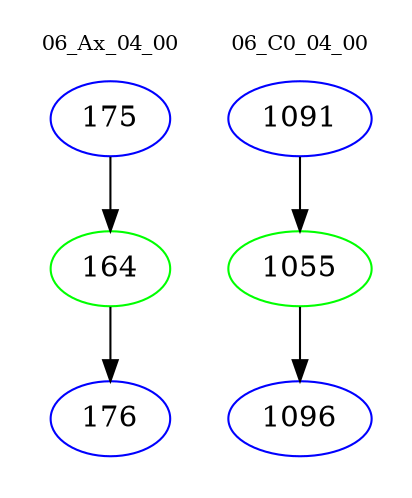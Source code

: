 digraph{
subgraph cluster_0 {
color = white
label = "06_Ax_04_00";
fontsize=10;
T0_175 [label="175", color="blue"]
T0_175 -> T0_164 [color="black"]
T0_164 [label="164", color="green"]
T0_164 -> T0_176 [color="black"]
T0_176 [label="176", color="blue"]
}
subgraph cluster_1 {
color = white
label = "06_C0_04_00";
fontsize=10;
T1_1091 [label="1091", color="blue"]
T1_1091 -> T1_1055 [color="black"]
T1_1055 [label="1055", color="green"]
T1_1055 -> T1_1096 [color="black"]
T1_1096 [label="1096", color="blue"]
}
}
